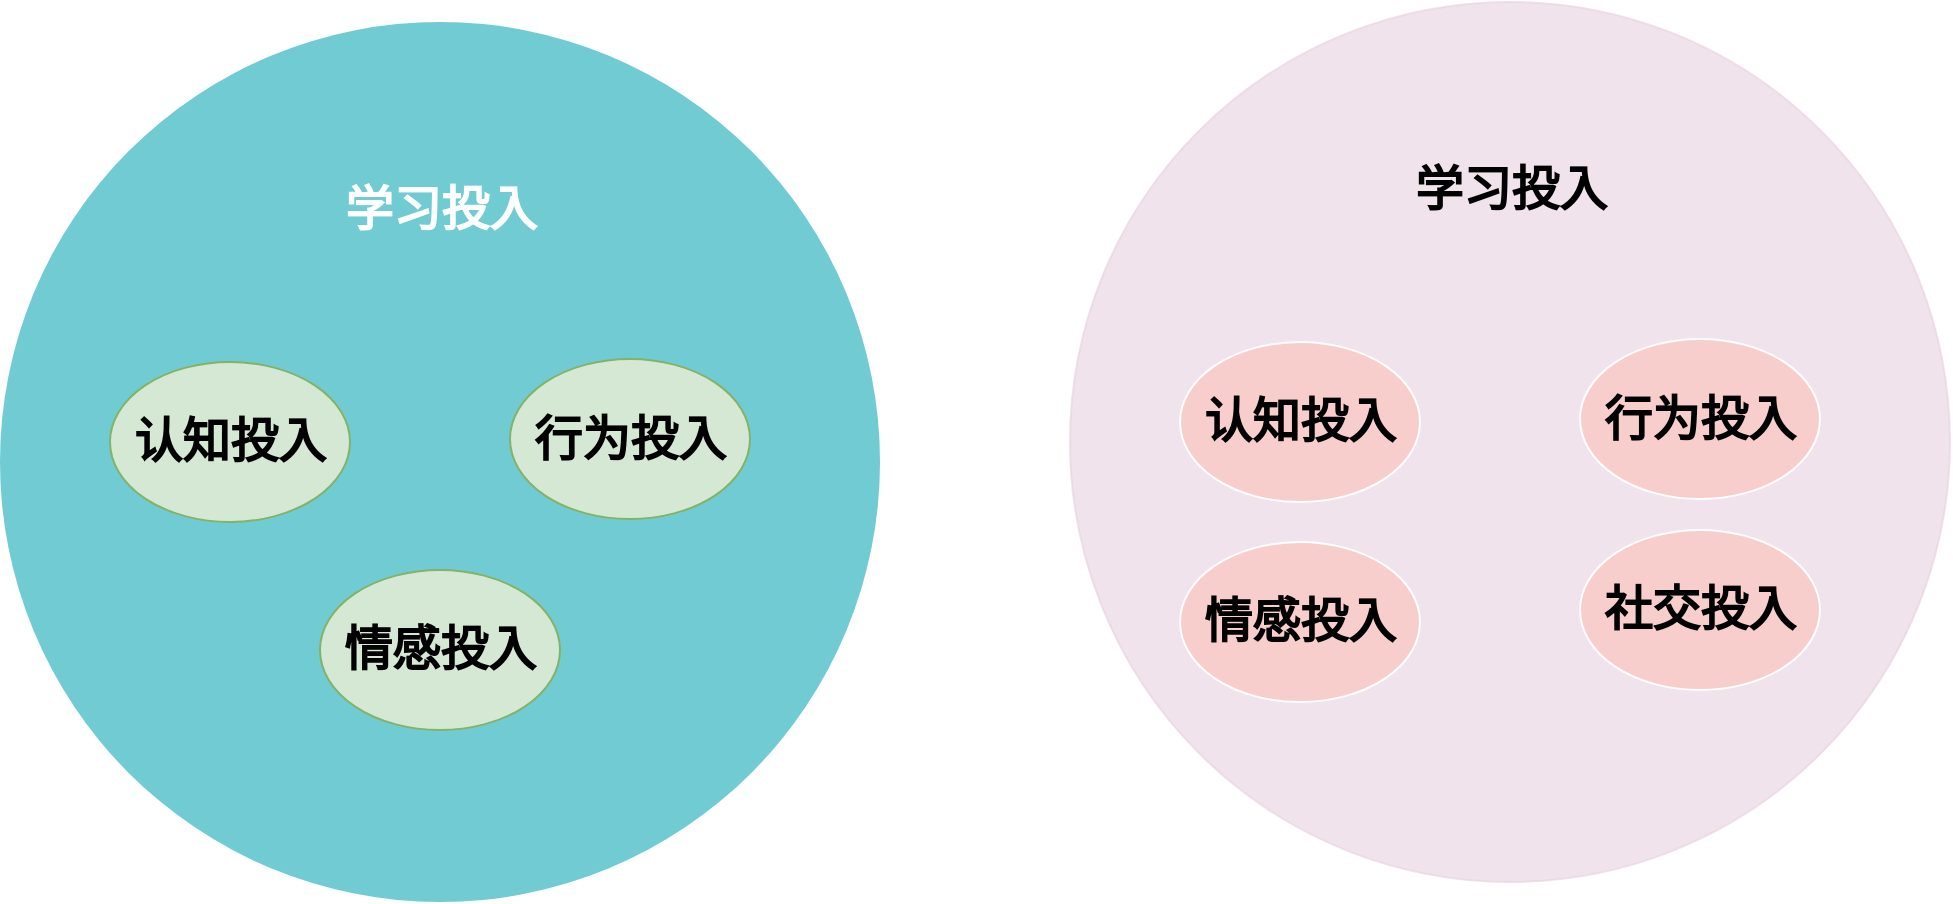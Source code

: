 <mxfile version="24.2.3" type="github">
  <diagram id="3228e29e-7158-1315-38df-8450db1d8a1d" name="Page-1">
    <mxGraphModel dx="2603" dy="738" grid="1" gridSize="10" guides="1" tooltips="1" connect="1" arrows="1" fold="1" page="1" pageScale="1" pageWidth="1169" pageHeight="827" background="none" math="0" shadow="0">
      <root>
        <mxCell id="0" />
        <mxCell id="1" parent="0" />
        <mxCell id="21532" value="" style="ellipse;fillColor=#12AAB5;opacity=60;strokeColor=none;html=1;fontColor=#FFFFFF;" parent="1" vertex="1">
          <mxGeometry x="-115" y="80" width="440" height="440" as="geometry" />
        </mxCell>
        <mxCell id="21534" value="&lt;b&gt;学习投入&lt;/b&gt;" style="text;fontSize=24;align=center;verticalAlign=middle;html=1;fontColor=#FFFFFF;" parent="1" vertex="1">
          <mxGeometry x="10" y="138.5" width="190" height="70" as="geometry" />
        </mxCell>
        <mxCell id="UAgsfBdRlfncTMGVdesW-21540" style="edgeStyle=orthogonalEdgeStyle;rounded=0;orthogonalLoop=1;jettySize=auto;html=1;exitX=0.5;exitY=1;exitDx=0;exitDy=0;" edge="1" parent="1" source="21534" target="21534">
          <mxGeometry relative="1" as="geometry" />
        </mxCell>
        <mxCell id="UAgsfBdRlfncTMGVdesW-21541" value="&lt;font style=&quot;font-size: 24px;&quot;&gt;&lt;b&gt;认知投入&lt;/b&gt;&lt;/font&gt;" style="ellipse;whiteSpace=wrap;html=1;fillColor=#d5e8d4;strokeColor=#82b366;" vertex="1" parent="1">
          <mxGeometry x="-60" y="250" width="120" height="80" as="geometry" />
        </mxCell>
        <mxCell id="UAgsfBdRlfncTMGVdesW-21542" value="&lt;font style=&quot;font-size: 24px;&quot;&gt;&lt;b&gt;行为投入&lt;/b&gt;&lt;/font&gt;" style="ellipse;whiteSpace=wrap;html=1;fillColor=#d5e8d4;strokeColor=#82b366;" vertex="1" parent="1">
          <mxGeometry x="140" y="248.5" width="120" height="80" as="geometry" />
        </mxCell>
        <mxCell id="UAgsfBdRlfncTMGVdesW-21543" value="&lt;font style=&quot;font-size: 24px;&quot;&gt;&lt;b&gt;情感投入&lt;/b&gt;&lt;/font&gt;" style="ellipse;whiteSpace=wrap;html=1;fillColor=#d5e8d4;strokeColor=#82b366;" vertex="1" parent="1">
          <mxGeometry x="45" y="354" width="120" height="80" as="geometry" />
        </mxCell>
        <mxCell id="UAgsfBdRlfncTMGVdesW-21544" value="" style="ellipse;fillColor=#E6D0DE;opacity=60;strokeColor=#E6D0DE;html=1;fontColor=#000000;" vertex="1" parent="1">
          <mxGeometry x="420" y="70" width="440" height="440" as="geometry" />
        </mxCell>
        <mxCell id="UAgsfBdRlfncTMGVdesW-21545" value="&lt;b&gt;学习投入&lt;/b&gt;" style="text;fontSize=24;align=center;verticalAlign=middle;html=1;fontColor=default;labelBackgroundColor=none;" vertex="1" parent="1">
          <mxGeometry x="545" y="128.5" width="190" height="70" as="geometry" />
        </mxCell>
        <mxCell id="UAgsfBdRlfncTMGVdesW-21546" style="edgeStyle=orthogonalEdgeStyle;rounded=0;orthogonalLoop=1;jettySize=auto;html=1;exitX=0.5;exitY=1;exitDx=0;exitDy=0;" edge="1" parent="1" source="UAgsfBdRlfncTMGVdesW-21545" target="UAgsfBdRlfncTMGVdesW-21545">
          <mxGeometry relative="1" as="geometry" />
        </mxCell>
        <mxCell id="UAgsfBdRlfncTMGVdesW-21547" value="&lt;font style=&quot;font-size: 24px;&quot;&gt;&lt;b&gt;认知投入&lt;/b&gt;&lt;/font&gt;" style="ellipse;whiteSpace=wrap;html=1;fillColor=#F8CECC;strokeColor=#FFFFFF;" vertex="1" parent="1">
          <mxGeometry x="475" y="240" width="120" height="80" as="geometry" />
        </mxCell>
        <mxCell id="UAgsfBdRlfncTMGVdesW-21548" value="&lt;font style=&quot;font-size: 24px;&quot;&gt;&lt;b&gt;行为投入&lt;/b&gt;&lt;/font&gt;" style="ellipse;whiteSpace=wrap;html=1;fillColor=#F8CECC;strokeColor=#FFFFFF;" vertex="1" parent="1">
          <mxGeometry x="675" y="238.5" width="120" height="80" as="geometry" />
        </mxCell>
        <mxCell id="UAgsfBdRlfncTMGVdesW-21549" value="&lt;font style=&quot;font-size: 24px;&quot;&gt;&lt;b&gt;情感投入&lt;/b&gt;&lt;/font&gt;" style="ellipse;whiteSpace=wrap;html=1;fillColor=#F8CECC;strokeColor=#FFFFFF;" vertex="1" parent="1">
          <mxGeometry x="475" y="340" width="120" height="80" as="geometry" />
        </mxCell>
        <mxCell id="UAgsfBdRlfncTMGVdesW-21550" value="&lt;font style=&quot;font-size: 24px;&quot;&gt;&lt;b&gt;社交投入&lt;/b&gt;&lt;/font&gt;" style="ellipse;whiteSpace=wrap;html=1;fillColor=#F8CECC;strokeColor=#FFFFFF;" vertex="1" parent="1">
          <mxGeometry x="675" y="334" width="120" height="80" as="geometry" />
        </mxCell>
      </root>
    </mxGraphModel>
  </diagram>
</mxfile>
